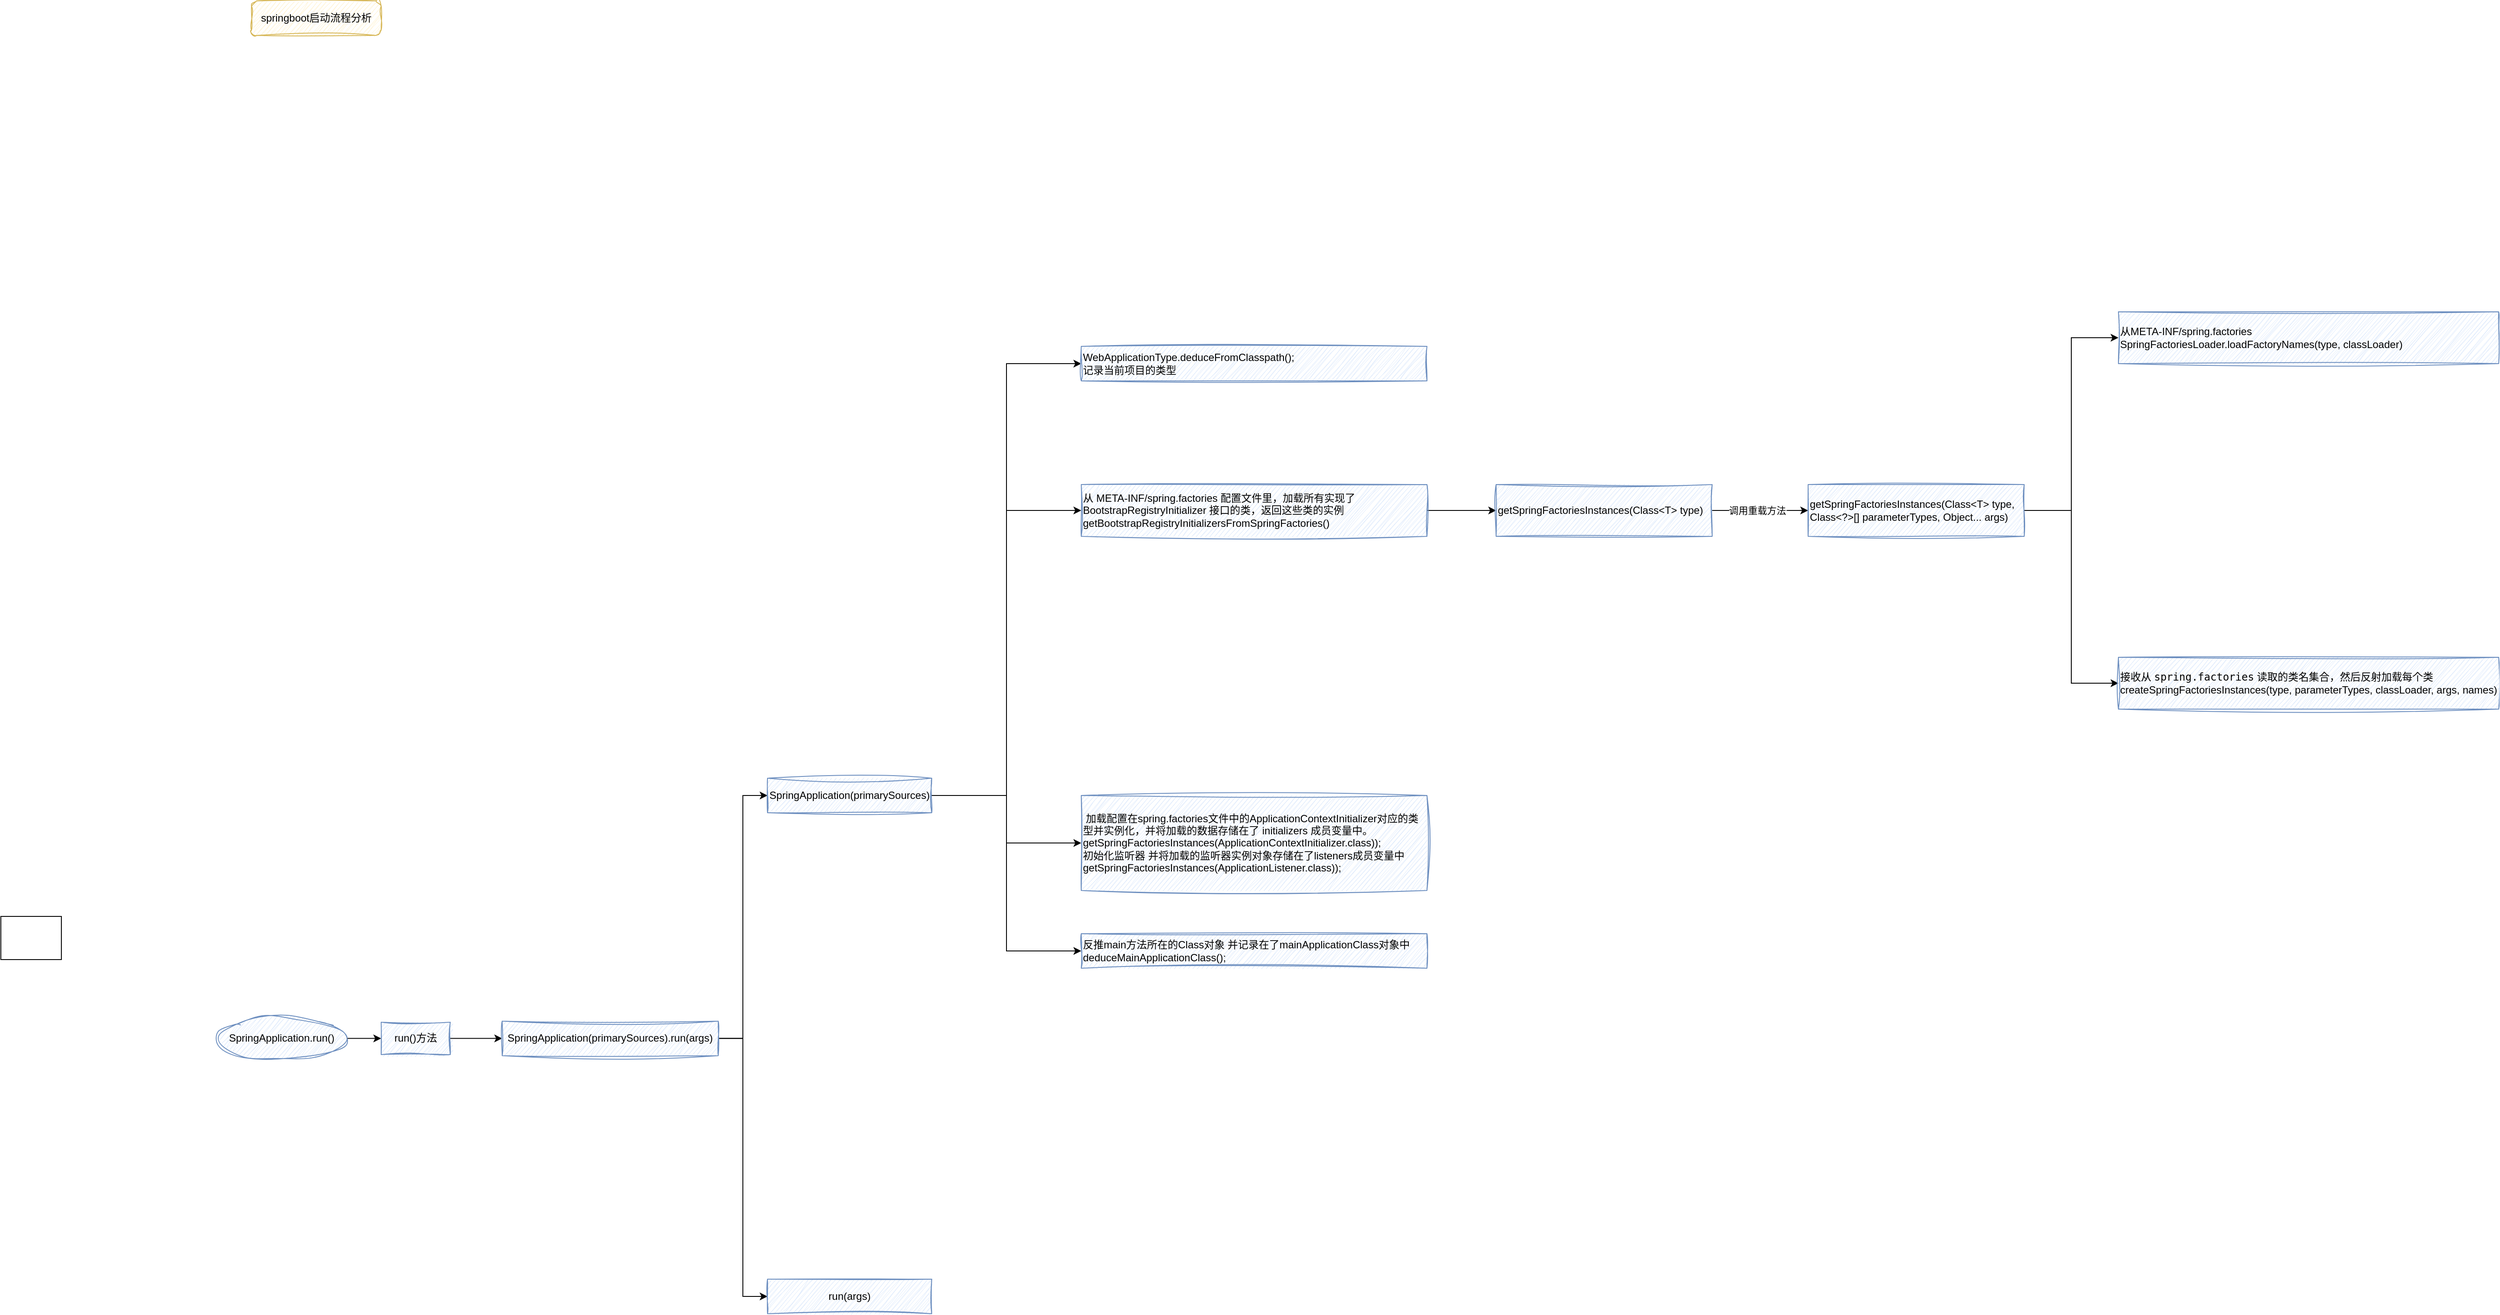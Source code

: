 <mxfile version="27.1.6">
  <diagram name="第 1 页" id="eMFeoTP_9UUyZn8uqYhF">
    <mxGraphModel dx="2040" dy="730" grid="1" gridSize="10" guides="1" tooltips="1" connect="1" arrows="1" fold="1" page="1" pageScale="1" pageWidth="827" pageHeight="1169" math="0" shadow="0">
      <root>
        <mxCell id="0" />
        <mxCell id="1" parent="0" />
        <mxCell id="Daa2gUxjf4LC8xl4a2z6-1" value="springboot启动流程分析" style="rounded=1;whiteSpace=wrap;html=1;fillColor=#fff2cc;strokeColor=#d6b656;sketch=1;curveFitting=1;jiggle=2;shadow=0;glass=0;" vertex="1" parent="1">
          <mxGeometry x="40" y="40" width="150" height="40" as="geometry" />
        </mxCell>
        <mxCell id="Daa2gUxjf4LC8xl4a2z6-2" value="" style="rounded=0;whiteSpace=wrap;html=1;" vertex="1" parent="1">
          <mxGeometry x="-250" y="1100" width="70" height="50" as="geometry" />
        </mxCell>
        <mxCell id="Daa2gUxjf4LC8xl4a2z6-6" value="" style="edgeStyle=orthogonalEdgeStyle;rounded=0;orthogonalLoop=1;jettySize=auto;html=1;" edge="1" parent="1" source="Daa2gUxjf4LC8xl4a2z6-4" target="Daa2gUxjf4LC8xl4a2z6-5">
          <mxGeometry relative="1" as="geometry" />
        </mxCell>
        <mxCell id="Daa2gUxjf4LC8xl4a2z6-4" value="SpringApplication.run()" style="strokeWidth=1;html=1;shape=mxgraph.flowchart.start_2;whiteSpace=wrap;fillColor=#dae8fc;strokeColor=#6c8ebf;sketch=1;curveFitting=1;jiggle=2;" vertex="1" parent="1">
          <mxGeometry y="1216.25" width="150" height="50" as="geometry" />
        </mxCell>
        <mxCell id="Daa2gUxjf4LC8xl4a2z6-15" style="edgeStyle=orthogonalEdgeStyle;rounded=0;orthogonalLoop=1;jettySize=auto;html=1;entryX=0;entryY=0.5;entryDx=0;entryDy=0;" edge="1" parent="1" source="Daa2gUxjf4LC8xl4a2z6-5" target="Daa2gUxjf4LC8xl4a2z6-14">
          <mxGeometry relative="1" as="geometry" />
        </mxCell>
        <mxCell id="Daa2gUxjf4LC8xl4a2z6-5" value="run()方法" style="whiteSpace=wrap;html=1;fillColor=#dae8fc;strokeColor=#6c8ebf;strokeWidth=1;sketch=1;curveFitting=1;jiggle=2;" vertex="1" parent="1">
          <mxGeometry x="190" y="1222.5" width="80" height="37.5" as="geometry" />
        </mxCell>
        <mxCell id="Daa2gUxjf4LC8xl4a2z6-20" style="edgeStyle=orthogonalEdgeStyle;rounded=0;orthogonalLoop=1;jettySize=auto;html=1;entryX=0;entryY=0.5;entryDx=0;entryDy=0;" edge="1" parent="1" source="Daa2gUxjf4LC8xl4a2z6-14" target="Daa2gUxjf4LC8xl4a2z6-19">
          <mxGeometry relative="1" as="geometry" />
        </mxCell>
        <mxCell id="Daa2gUxjf4LC8xl4a2z6-21" style="edgeStyle=orthogonalEdgeStyle;rounded=0;orthogonalLoop=1;jettySize=auto;html=1;entryX=0;entryY=0.5;entryDx=0;entryDy=0;" edge="1" parent="1" source="Daa2gUxjf4LC8xl4a2z6-14" target="Daa2gUxjf4LC8xl4a2z6-17">
          <mxGeometry relative="1" as="geometry" />
        </mxCell>
        <mxCell id="Daa2gUxjf4LC8xl4a2z6-14" value="SpringApplication(primarySources).run(args)" style="whiteSpace=wrap;html=1;fillColor=#dae8fc;strokeColor=#6c8ebf;strokeWidth=1;sketch=1;curveFitting=1;jiggle=2;" vertex="1" parent="1">
          <mxGeometry x="330" y="1221.25" width="250" height="40" as="geometry" />
        </mxCell>
        <mxCell id="Daa2gUxjf4LC8xl4a2z6-28" style="edgeStyle=orthogonalEdgeStyle;rounded=0;orthogonalLoop=1;jettySize=auto;html=1;entryX=0;entryY=0.5;entryDx=0;entryDy=0;" edge="1" parent="1" source="Daa2gUxjf4LC8xl4a2z6-17" target="Daa2gUxjf4LC8xl4a2z6-22">
          <mxGeometry relative="1" as="geometry" />
        </mxCell>
        <mxCell id="Daa2gUxjf4LC8xl4a2z6-29" style="edgeStyle=orthogonalEdgeStyle;rounded=0;orthogonalLoop=1;jettySize=auto;html=1;entryX=0;entryY=0.5;entryDx=0;entryDy=0;" edge="1" parent="1" source="Daa2gUxjf4LC8xl4a2z6-17" target="Daa2gUxjf4LC8xl4a2z6-25">
          <mxGeometry relative="1" as="geometry" />
        </mxCell>
        <mxCell id="Daa2gUxjf4LC8xl4a2z6-30" style="edgeStyle=orthogonalEdgeStyle;rounded=0;orthogonalLoop=1;jettySize=auto;html=1;entryX=0;entryY=0.5;entryDx=0;entryDy=0;" edge="1" parent="1" source="Daa2gUxjf4LC8xl4a2z6-17" target="Daa2gUxjf4LC8xl4a2z6-26">
          <mxGeometry relative="1" as="geometry" />
        </mxCell>
        <mxCell id="Daa2gUxjf4LC8xl4a2z6-31" style="edgeStyle=orthogonalEdgeStyle;rounded=0;orthogonalLoop=1;jettySize=auto;html=1;entryX=0;entryY=0.5;entryDx=0;entryDy=0;" edge="1" parent="1" source="Daa2gUxjf4LC8xl4a2z6-17" target="Daa2gUxjf4LC8xl4a2z6-27">
          <mxGeometry relative="1" as="geometry" />
        </mxCell>
        <mxCell id="Daa2gUxjf4LC8xl4a2z6-17" value="SpringApplication(primarySources)" style="whiteSpace=wrap;html=1;fillColor=#dae8fc;strokeColor=#6c8ebf;strokeWidth=1;sketch=1;curveFitting=1;jiggle=2;" vertex="1" parent="1">
          <mxGeometry x="637" y="940" width="190" height="40" as="geometry" />
        </mxCell>
        <mxCell id="Daa2gUxjf4LC8xl4a2z6-19" value="run(args)" style="whiteSpace=wrap;html=1;fillColor=#dae8fc;strokeColor=#6c8ebf;strokeWidth=1;sketch=1;curveFitting=1;jiggle=2;" vertex="1" parent="1">
          <mxGeometry x="637" y="1520" width="190" height="40" as="geometry" />
        </mxCell>
        <mxCell id="Daa2gUxjf4LC8xl4a2z6-22" value="WebApplicationType.deduceFromClasspath();&lt;br&gt;记录当前项目的类型" style="whiteSpace=wrap;html=1;fillColor=#dae8fc;strokeColor=#6c8ebf;strokeWidth=1;sketch=1;curveFitting=1;jiggle=2;align=left;" vertex="1" parent="1">
          <mxGeometry x="1000" y="440" width="400" height="40" as="geometry" />
        </mxCell>
        <mxCell id="Daa2gUxjf4LC8xl4a2z6-33" value="" style="edgeStyle=orthogonalEdgeStyle;rounded=0;orthogonalLoop=1;jettySize=auto;html=1;" edge="1" parent="1" source="Daa2gUxjf4LC8xl4a2z6-25" target="Daa2gUxjf4LC8xl4a2z6-32">
          <mxGeometry relative="1" as="geometry" />
        </mxCell>
        <mxCell id="Daa2gUxjf4LC8xl4a2z6-25" value="从 META-INF/spring.factories 配置文件里，加载所有实现了BootstrapRegistryInitializer 接口的类，返回这些类的实例&lt;br&gt;getBootstrapRegistryInitializersFromSpringFactories()" style="whiteSpace=wrap;html=1;fillColor=#dae8fc;strokeColor=#6c8ebf;strokeWidth=1;sketch=1;curveFitting=1;jiggle=2;align=left;" vertex="1" parent="1">
          <mxGeometry x="1000" y="600" width="400" height="60" as="geometry" />
        </mxCell>
        <mxCell id="Daa2gUxjf4LC8xl4a2z6-26" value="&lt;div&gt;&amp;nbsp;加载配置在spring.factories文件中的ApplicationContextInitializer对应的类型并实例化，&lt;span style=&quot;background-color: transparent; color: light-dark(rgb(0, 0, 0), rgb(255, 255, 255));&quot;&gt;并将加载的数据存储在了 initializers 成员变量中。&lt;/span&gt;&lt;span style=&quot;background-color: transparent; color: light-dark(rgb(0, 0, 0), rgb(255, 255, 255));&quot;&gt;getSpringFactoriesInstances(ApplicationContextInitializer.class));&lt;/span&gt;&lt;/div&gt;初始化监听器 并将加载的监听器实例对象存储在了listeners成员变量中&lt;br&gt;getSpringFactoriesInstances(ApplicationListener.class));" style="whiteSpace=wrap;html=1;fillColor=#dae8fc;strokeColor=#6c8ebf;strokeWidth=1;sketch=1;curveFitting=1;jiggle=2;align=left;" vertex="1" parent="1">
          <mxGeometry x="1000" y="960" width="400" height="110" as="geometry" />
        </mxCell>
        <mxCell id="Daa2gUxjf4LC8xl4a2z6-27" value="反推main方法所在的Class对象 并记录在了mainApplicationClass对象中&lt;br&gt;deduceMainApplicationClass();" style="whiteSpace=wrap;html=1;fillColor=#dae8fc;strokeColor=#6c8ebf;strokeWidth=1;sketch=1;curveFitting=1;jiggle=2;align=left;" vertex="1" parent="1">
          <mxGeometry x="1000" y="1120" width="400" height="40" as="geometry" />
        </mxCell>
        <mxCell id="Daa2gUxjf4LC8xl4a2z6-35" value="" style="edgeStyle=orthogonalEdgeStyle;rounded=0;orthogonalLoop=1;jettySize=auto;html=1;" edge="1" parent="1" source="Daa2gUxjf4LC8xl4a2z6-32" target="Daa2gUxjf4LC8xl4a2z6-34">
          <mxGeometry relative="1" as="geometry" />
        </mxCell>
        <mxCell id="Daa2gUxjf4LC8xl4a2z6-36" value="调用重载方法" style="edgeLabel;html=1;align=center;verticalAlign=middle;resizable=0;points=[];" vertex="1" connectable="0" parent="Daa2gUxjf4LC8xl4a2z6-35">
          <mxGeometry x="-0.075" relative="1" as="geometry">
            <mxPoint as="offset" />
          </mxGeometry>
        </mxCell>
        <mxCell id="Daa2gUxjf4LC8xl4a2z6-32" value="getSpringFactoriesInstances(Class&amp;lt;T&amp;gt; type)" style="whiteSpace=wrap;html=1;fillColor=#dae8fc;strokeColor=#6c8ebf;strokeWidth=1;sketch=1;curveFitting=1;jiggle=2;align=left;" vertex="1" parent="1">
          <mxGeometry x="1480" y="600" width="250" height="60" as="geometry" />
        </mxCell>
        <mxCell id="Daa2gUxjf4LC8xl4a2z6-40" style="edgeStyle=orthogonalEdgeStyle;rounded=0;orthogonalLoop=1;jettySize=auto;html=1;entryX=0;entryY=0.5;entryDx=0;entryDy=0;" edge="1" parent="1" source="Daa2gUxjf4LC8xl4a2z6-34" target="Daa2gUxjf4LC8xl4a2z6-37">
          <mxGeometry relative="1" as="geometry" />
        </mxCell>
        <mxCell id="Daa2gUxjf4LC8xl4a2z6-41" style="edgeStyle=orthogonalEdgeStyle;rounded=0;orthogonalLoop=1;jettySize=auto;html=1;entryX=0;entryY=0.5;entryDx=0;entryDy=0;" edge="1" parent="1" source="Daa2gUxjf4LC8xl4a2z6-34" target="Daa2gUxjf4LC8xl4a2z6-39">
          <mxGeometry relative="1" as="geometry" />
        </mxCell>
        <mxCell id="Daa2gUxjf4LC8xl4a2z6-34" value="getSpringFactoriesInstances(Class&amp;lt;T&amp;gt; type, Class&amp;lt;?&amp;gt;[] parameterTypes, Object... args)" style="whiteSpace=wrap;html=1;fillColor=#dae8fc;strokeColor=#6c8ebf;strokeWidth=1;sketch=1;curveFitting=1;jiggle=2;align=left;" vertex="1" parent="1">
          <mxGeometry x="1841" y="600" width="250" height="60" as="geometry" />
        </mxCell>
        <mxCell id="Daa2gUxjf4LC8xl4a2z6-37" value="从META-INF/spring.factories&lt;br&gt;SpringFactoriesLoader.loadFactoryNames(type, classLoader)" style="whiteSpace=wrap;html=1;fillColor=#dae8fc;strokeColor=#6c8ebf;strokeWidth=1;sketch=1;curveFitting=1;jiggle=2;align=left;" vertex="1" parent="1">
          <mxGeometry x="2200" y="400" width="440" height="60" as="geometry" />
        </mxCell>
        <mxCell id="Daa2gUxjf4LC8xl4a2z6-39" value="接收从 &lt;code data-end=&quot;1658&quot; data-start=&quot;1640&quot;&gt;spring.factories&lt;/code&gt; 读取的类名集合，然后反射加载每个类&lt;br&gt;createSpringFactoriesInstances(type, parameterTypes, classLoader, args, names)" style="whiteSpace=wrap;html=1;fillColor=#dae8fc;strokeColor=#6c8ebf;strokeWidth=1;sketch=1;curveFitting=1;jiggle=2;align=left;" vertex="1" parent="1">
          <mxGeometry x="2200" y="800" width="440" height="60" as="geometry" />
        </mxCell>
      </root>
    </mxGraphModel>
  </diagram>
</mxfile>
